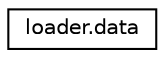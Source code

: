 digraph "Graphical Class Hierarchy"
{
 // INTERACTIVE_SVG=YES
 // LATEX_PDF_SIZE
  edge [fontname="Helvetica",fontsize="10",labelfontname="Helvetica",labelfontsize="10"];
  node [fontname="Helvetica",fontsize="10",shape=record];
  rankdir="LR";
  Node0 [label="loader.data",height=0.2,width=0.4,color="black", fillcolor="white", style="filled",URL="$classloader_1_1data.html",tooltip=" "];
}
